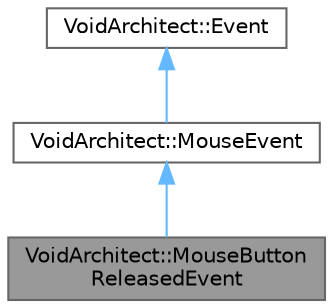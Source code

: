 digraph "VoidArchitect::MouseButtonReleasedEvent"
{
 // LATEX_PDF_SIZE
  bgcolor="transparent";
  edge [fontname=Helvetica,fontsize=10,labelfontname=Helvetica,labelfontsize=10];
  node [fontname=Helvetica,fontsize=10,shape=box,height=0.2,width=0.4];
  Node1 [id="Node000001",label="VoidArchitect::MouseButton\lReleasedEvent",height=0.2,width=0.4,color="gray40", fillcolor="grey60", style="filled", fontcolor="black",tooltip=" "];
  Node2 -> Node1 [id="edge3_Node000001_Node000002",dir="back",color="steelblue1",style="solid",tooltip=" "];
  Node2 [id="Node000002",label="VoidArchitect::MouseEvent",height=0.2,width=0.4,color="gray40", fillcolor="white", style="filled",URL="$class_void_architect_1_1_mouse_event.html",tooltip=" "];
  Node3 -> Node2 [id="edge4_Node000002_Node000003",dir="back",color="steelblue1",style="solid",tooltip=" "];
  Node3 [id="Node000003",label="VoidArchitect::Event",height=0.2,width=0.4,color="gray40", fillcolor="white", style="filled",URL="$class_void_architect_1_1_event.html",tooltip=" "];
}

